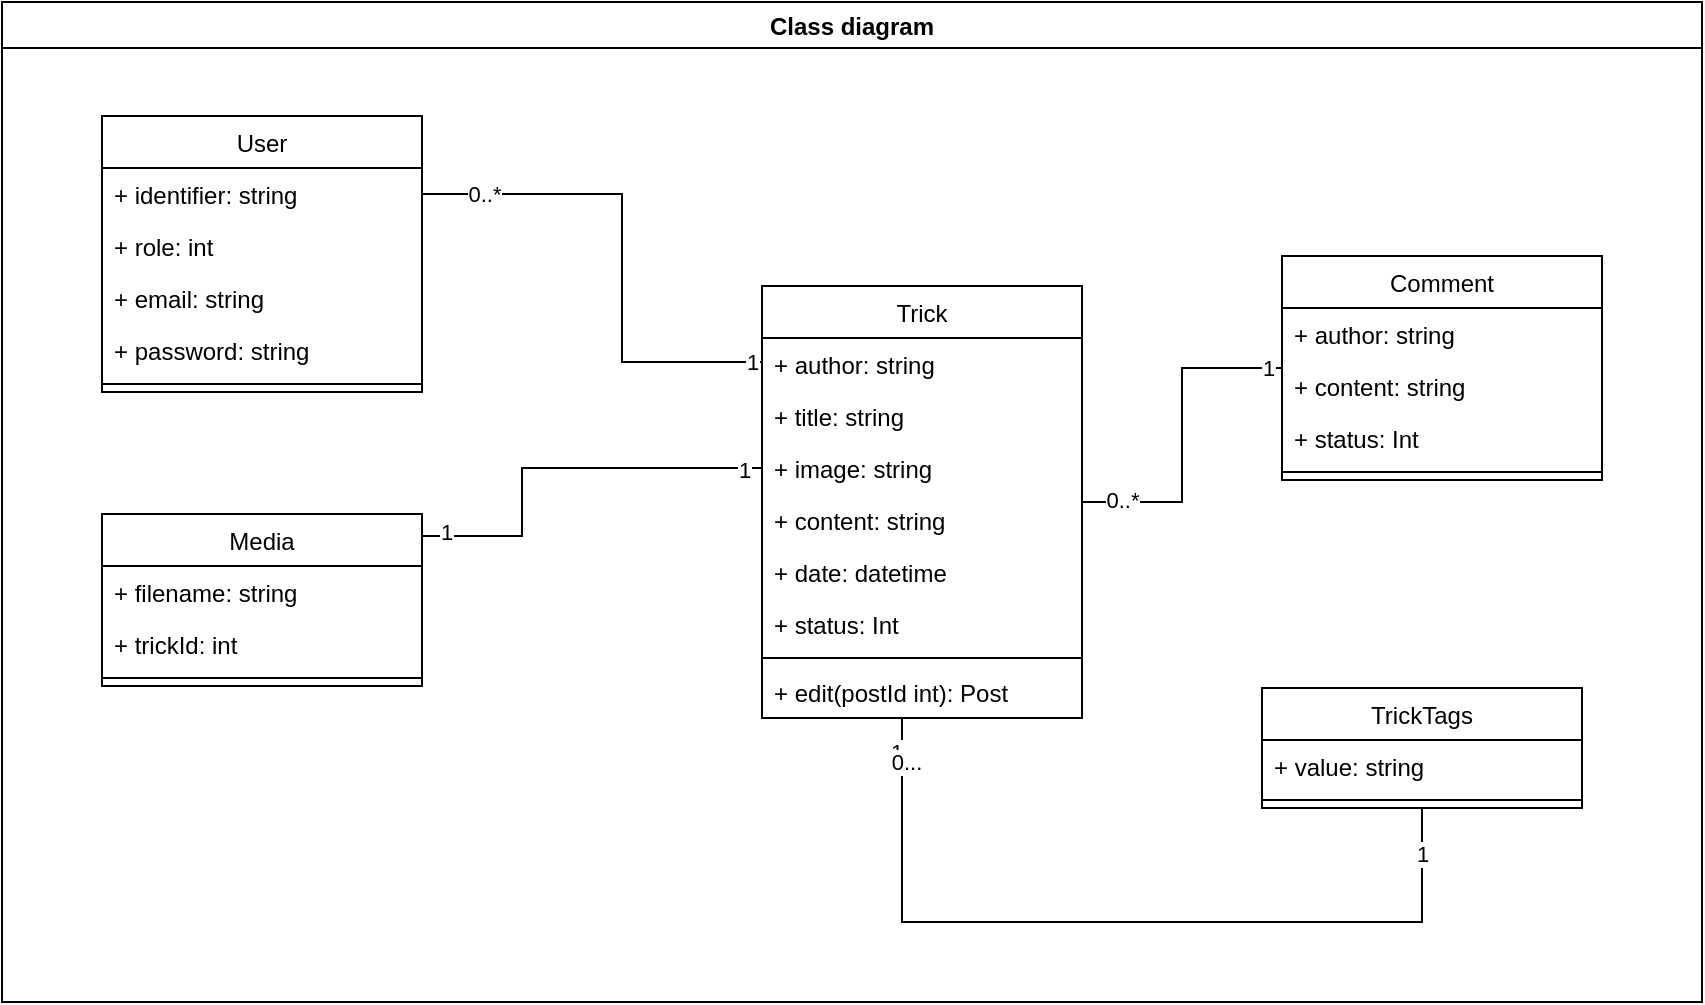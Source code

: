 <mxfile version="23.1.1" type="device">
  <diagram id="C5RBs43oDa-KdzZeNtuy" name="Page-1">
    <mxGraphModel dx="1746" dy="1689" grid="1" gridSize="10" guides="1" tooltips="1" connect="1" arrows="1" fold="1" page="1" pageScale="1" pageWidth="827" pageHeight="1169" math="0" shadow="0">
      <root>
        <mxCell id="WIyWlLk6GJQsqaUBKTNV-0" />
        <mxCell id="WIyWlLk6GJQsqaUBKTNV-1" parent="WIyWlLk6GJQsqaUBKTNV-0" />
        <mxCell id="5dLH2-bOq6MJYjy3w7BF-282" value="Class diagram" style="swimlane;startSize=23;" parent="WIyWlLk6GJQsqaUBKTNV-1" vertex="1">
          <mxGeometry x="-400" y="-960" width="850" height="500" as="geometry" />
        </mxCell>
        <mxCell id="5dLH2-bOq6MJYjy3w7BF-292" value="User" style="swimlane;fontStyle=0;align=center;verticalAlign=top;childLayout=stackLayout;horizontal=1;startSize=26;horizontalStack=0;resizeParent=1;resizeLast=0;collapsible=1;marginBottom=0;rounded=0;shadow=0;strokeWidth=1;" parent="5dLH2-bOq6MJYjy3w7BF-282" vertex="1">
          <mxGeometry x="50" y="57" width="160" height="138" as="geometry">
            <mxRectangle x="230" y="140" width="160" height="26" as="alternateBounds" />
          </mxGeometry>
        </mxCell>
        <mxCell id="5dLH2-bOq6MJYjy3w7BF-293" value="+ identifier: string" style="text;align=left;verticalAlign=top;spacingLeft=4;spacingRight=4;overflow=hidden;rotatable=0;points=[[0,0.5],[1,0.5]];portConstraint=eastwest;" parent="5dLH2-bOq6MJYjy3w7BF-292" vertex="1">
          <mxGeometry y="26" width="160" height="26" as="geometry" />
        </mxCell>
        <mxCell id="5dLH2-bOq6MJYjy3w7BF-294" value="+ role: int" style="text;align=left;verticalAlign=top;spacingLeft=4;spacingRight=4;overflow=hidden;rotatable=0;points=[[0,0.5],[1,0.5]];portConstraint=eastwest;rounded=0;shadow=0;html=0;" parent="5dLH2-bOq6MJYjy3w7BF-292" vertex="1">
          <mxGeometry y="52" width="160" height="26" as="geometry" />
        </mxCell>
        <mxCell id="SX-rihnzQ8es6wSrGuTu-25" value="+ email: string" style="text;align=left;verticalAlign=top;spacingLeft=4;spacingRight=4;overflow=hidden;rotatable=0;points=[[0,0.5],[1,0.5]];portConstraint=eastwest;rounded=0;shadow=0;html=0;" parent="5dLH2-bOq6MJYjy3w7BF-292" vertex="1">
          <mxGeometry y="78" width="160" height="26" as="geometry" />
        </mxCell>
        <mxCell id="ggaZgJPCZ2kaR8DIM5gM-43" value="+ password: string" style="text;align=left;verticalAlign=top;spacingLeft=4;spacingRight=4;overflow=hidden;rotatable=0;points=[[0,0.5],[1,0.5]];portConstraint=eastwest;rounded=0;shadow=0;html=0;" parent="5dLH2-bOq6MJYjy3w7BF-292" vertex="1">
          <mxGeometry y="104" width="160" height="26" as="geometry" />
        </mxCell>
        <mxCell id="5dLH2-bOq6MJYjy3w7BF-297" value="" style="line;html=1;strokeWidth=1;align=left;verticalAlign=middle;spacingTop=-1;spacingLeft=3;spacingRight=3;rotatable=0;labelPosition=right;points=[];portConstraint=eastwest;" parent="5dLH2-bOq6MJYjy3w7BF-292" vertex="1">
          <mxGeometry y="130" width="160" height="8" as="geometry" />
        </mxCell>
        <mxCell id="5dLH2-bOq6MJYjy3w7BF-324" value="Comment" style="swimlane;fontStyle=0;align=center;verticalAlign=top;childLayout=stackLayout;horizontal=1;startSize=26;horizontalStack=0;resizeParent=1;resizeLast=0;collapsible=1;marginBottom=0;rounded=0;shadow=0;strokeWidth=1;" parent="5dLH2-bOq6MJYjy3w7BF-282" vertex="1">
          <mxGeometry x="640" y="127" width="160" height="112" as="geometry">
            <mxRectangle x="550" y="140" width="160" height="26" as="alternateBounds" />
          </mxGeometry>
        </mxCell>
        <mxCell id="5dLH2-bOq6MJYjy3w7BF-326" value="+ author: string" style="text;align=left;verticalAlign=top;spacingLeft=4;spacingRight=4;overflow=hidden;rotatable=0;points=[[0,0.5],[1,0.5]];portConstraint=eastwest;rounded=0;shadow=0;html=0;" parent="5dLH2-bOq6MJYjy3w7BF-324" vertex="1">
          <mxGeometry y="26" width="160" height="26" as="geometry" />
        </mxCell>
        <mxCell id="5dLH2-bOq6MJYjy3w7BF-327" value="+ content: string" style="text;align=left;verticalAlign=top;spacingLeft=4;spacingRight=4;overflow=hidden;rotatable=0;points=[[0,0.5],[1,0.5]];portConstraint=eastwest;rounded=0;shadow=0;html=0;" parent="5dLH2-bOq6MJYjy3w7BF-324" vertex="1">
          <mxGeometry y="52" width="160" height="26" as="geometry" />
        </mxCell>
        <mxCell id="ggaZgJPCZ2kaR8DIM5gM-24" value="+ status: Int" style="text;align=left;verticalAlign=top;spacingLeft=4;spacingRight=4;overflow=hidden;rotatable=0;points=[[0,0.5],[1,0.5]];portConstraint=eastwest;rounded=0;shadow=0;html=0;" parent="5dLH2-bOq6MJYjy3w7BF-324" vertex="1">
          <mxGeometry y="78" width="160" height="26" as="geometry" />
        </mxCell>
        <mxCell id="5dLH2-bOq6MJYjy3w7BF-328" value="" style="line;html=1;strokeWidth=1;align=left;verticalAlign=middle;spacingTop=-1;spacingLeft=3;spacingRight=3;rotatable=0;labelPosition=right;points=[];portConstraint=eastwest;" parent="5dLH2-bOq6MJYjy3w7BF-324" vertex="1">
          <mxGeometry y="104" width="160" height="8" as="geometry" />
        </mxCell>
        <mxCell id="5f2Y2o3vqF1S9tGnKY9q-8" value="TrickTags" style="swimlane;fontStyle=0;align=center;verticalAlign=top;childLayout=stackLayout;horizontal=1;startSize=26;horizontalStack=0;resizeParent=1;resizeLast=0;collapsible=1;marginBottom=0;rounded=0;shadow=0;strokeWidth=1;" parent="5dLH2-bOq6MJYjy3w7BF-282" vertex="1">
          <mxGeometry x="630" y="343" width="160" height="60" as="geometry">
            <mxRectangle x="550" y="140" width="160" height="26" as="alternateBounds" />
          </mxGeometry>
        </mxCell>
        <mxCell id="5f2Y2o3vqF1S9tGnKY9q-10" value="+ value: string" style="text;align=left;verticalAlign=top;spacingLeft=4;spacingRight=4;overflow=hidden;rotatable=0;points=[[0,0.5],[1,0.5]];portConstraint=eastwest;rounded=0;shadow=0;html=0;" parent="5f2Y2o3vqF1S9tGnKY9q-8" vertex="1">
          <mxGeometry y="26" width="160" height="26" as="geometry" />
        </mxCell>
        <mxCell id="5f2Y2o3vqF1S9tGnKY9q-11" value="" style="line;html=1;strokeWidth=1;align=left;verticalAlign=middle;spacingTop=-1;spacingLeft=3;spacingRight=3;rotatable=0;labelPosition=right;points=[];portConstraint=eastwest;" parent="5f2Y2o3vqF1S9tGnKY9q-8" vertex="1">
          <mxGeometry y="52" width="160" height="8" as="geometry" />
        </mxCell>
        <mxCell id="5dLH2-bOq6MJYjy3w7BF-298" value="Media" style="swimlane;fontStyle=0;align=center;verticalAlign=top;childLayout=stackLayout;horizontal=1;startSize=26;horizontalStack=0;resizeParent=1;resizeLast=0;collapsible=1;marginBottom=0;rounded=0;shadow=0;strokeWidth=1;" parent="5dLH2-bOq6MJYjy3w7BF-282" vertex="1">
          <mxGeometry x="50" y="256" width="160" height="86" as="geometry">
            <mxRectangle x="130" y="380" width="160" height="26" as="alternateBounds" />
          </mxGeometry>
        </mxCell>
        <mxCell id="5dLH2-bOq6MJYjy3w7BF-300" value="+ filename: string" style="text;align=left;verticalAlign=top;spacingLeft=4;spacingRight=4;overflow=hidden;rotatable=0;points=[[0,0.5],[1,0.5]];portConstraint=eastwest;rounded=0;shadow=0;html=0;" parent="5dLH2-bOq6MJYjy3w7BF-298" vertex="1">
          <mxGeometry y="26" width="160" height="26" as="geometry" />
        </mxCell>
        <mxCell id="5dLH2-bOq6MJYjy3w7BF-302" value="+ trickId: int" style="text;align=left;verticalAlign=top;spacingLeft=4;spacingRight=4;overflow=hidden;rotatable=0;points=[[0,0.5],[1,0.5]];portConstraint=eastwest;rounded=0;shadow=0;html=0;" parent="5dLH2-bOq6MJYjy3w7BF-298" vertex="1">
          <mxGeometry y="52" width="160" height="26" as="geometry" />
        </mxCell>
        <mxCell id="5dLH2-bOq6MJYjy3w7BF-307" value="" style="line;html=1;strokeWidth=1;align=left;verticalAlign=middle;spacingTop=-1;spacingLeft=3;spacingRight=3;rotatable=0;labelPosition=right;points=[];portConstraint=eastwest;" parent="5dLH2-bOq6MJYjy3w7BF-298" vertex="1">
          <mxGeometry y="78" width="160" height="8" as="geometry" />
        </mxCell>
        <mxCell id="5dLH2-bOq6MJYjy3w7BF-318" value="Trick" style="swimlane;fontStyle=0;align=center;verticalAlign=top;childLayout=stackLayout;horizontal=1;startSize=26;horizontalStack=0;resizeParent=1;resizeLast=0;collapsible=1;marginBottom=0;rounded=0;shadow=0;strokeWidth=1;" parent="5dLH2-bOq6MJYjy3w7BF-282" vertex="1">
          <mxGeometry x="380" y="142" width="160" height="216" as="geometry">
            <mxRectangle x="550" y="140" width="160" height="26" as="alternateBounds" />
          </mxGeometry>
        </mxCell>
        <mxCell id="5dLH2-bOq6MJYjy3w7BF-320" value="+ author: string" style="text;align=left;verticalAlign=top;spacingLeft=4;spacingRight=4;overflow=hidden;rotatable=0;points=[[0,0.5],[1,0.5]];portConstraint=eastwest;rounded=0;shadow=0;html=0;" parent="5dLH2-bOq6MJYjy3w7BF-318" vertex="1">
          <mxGeometry y="26" width="160" height="26" as="geometry" />
        </mxCell>
        <mxCell id="5dLH2-bOq6MJYjy3w7BF-319" value="+ title: string" style="text;align=left;verticalAlign=top;spacingLeft=4;spacingRight=4;overflow=hidden;rotatable=0;points=[[0,0.5],[1,0.5]];portConstraint=eastwest;" parent="5dLH2-bOq6MJYjy3w7BF-318" vertex="1">
          <mxGeometry y="52" width="160" height="26" as="geometry" />
        </mxCell>
        <mxCell id="5dLH2-bOq6MJYjy3w7BF-321" value="+ image: string" style="text;align=left;verticalAlign=top;spacingLeft=4;spacingRight=4;overflow=hidden;rotatable=0;points=[[0,0.5],[1,0.5]];portConstraint=eastwest;rounded=0;shadow=0;html=0;" parent="5dLH2-bOq6MJYjy3w7BF-318" vertex="1">
          <mxGeometry y="78" width="160" height="26" as="geometry" />
        </mxCell>
        <mxCell id="5dLH2-bOq6MJYjy3w7BF-314" value="+ content: string" style="text;align=left;verticalAlign=top;spacingLeft=4;spacingRight=4;overflow=hidden;rotatable=0;points=[[0,0.5],[1,0.5]];portConstraint=eastwest;rounded=0;shadow=0;html=0;" parent="5dLH2-bOq6MJYjy3w7BF-318" vertex="1">
          <mxGeometry y="104" width="160" height="26" as="geometry" />
        </mxCell>
        <mxCell id="SX-rihnzQ8es6wSrGuTu-6" value="+ date: datetime" style="text;align=left;verticalAlign=top;spacingLeft=4;spacingRight=4;overflow=hidden;rotatable=0;points=[[0,0.5],[1,0.5]];portConstraint=eastwest;rounded=0;shadow=0;html=0;" parent="5dLH2-bOq6MJYjy3w7BF-318" vertex="1">
          <mxGeometry y="130" width="160" height="26" as="geometry" />
        </mxCell>
        <mxCell id="PB_JFf5tmtAwg8BnuPGS-0" value="+ status: Int" style="text;align=left;verticalAlign=top;spacingLeft=4;spacingRight=4;overflow=hidden;rotatable=0;points=[[0,0.5],[1,0.5]];portConstraint=eastwest;rounded=0;shadow=0;html=0;" parent="5dLH2-bOq6MJYjy3w7BF-318" vertex="1">
          <mxGeometry y="156" width="160" height="26" as="geometry" />
        </mxCell>
        <mxCell id="5dLH2-bOq6MJYjy3w7BF-323" value="" style="line;html=1;strokeWidth=1;align=left;verticalAlign=middle;spacingTop=-1;spacingLeft=3;spacingRight=3;rotatable=0;labelPosition=right;points=[];portConstraint=eastwest;" parent="5dLH2-bOq6MJYjy3w7BF-318" vertex="1">
          <mxGeometry y="182" width="160" height="8" as="geometry" />
        </mxCell>
        <mxCell id="ggaZgJPCZ2kaR8DIM5gM-42" value="+ edit(postId int): Post" style="text;align=left;verticalAlign=top;spacingLeft=4;spacingRight=4;overflow=hidden;rotatable=0;points=[[0,0.5],[1,0.5]];portConstraint=eastwest;" parent="5dLH2-bOq6MJYjy3w7BF-318" vertex="1">
          <mxGeometry y="190" width="160" height="26" as="geometry" />
        </mxCell>
        <mxCell id="ggaZgJPCZ2kaR8DIM5gM-15" value="" style="endArrow=none;html=1;rounded=0;edgeStyle=orthogonalEdgeStyle;entryX=1;entryY=0.5;entryDx=0;entryDy=0;" parent="5dLH2-bOq6MJYjy3w7BF-282" source="5dLH2-bOq6MJYjy3w7BF-324" target="5dLH2-bOq6MJYjy3w7BF-318" edge="1">
          <mxGeometry width="50" height="50" relative="1" as="geometry">
            <mxPoint x="580" y="452" as="sourcePoint" />
            <mxPoint x="420" y="217" as="targetPoint" />
            <Array as="points">
              <mxPoint x="590" y="183" />
              <mxPoint x="590" y="250" />
            </Array>
          </mxGeometry>
        </mxCell>
        <mxCell id="ggaZgJPCZ2kaR8DIM5gM-16" value="1" style="edgeLabel;html=1;align=center;verticalAlign=middle;resizable=0;points=[];" parent="ggaZgJPCZ2kaR8DIM5gM-15" vertex="1" connectable="0">
          <mxGeometry x="0.758" relative="1" as="geometry">
            <mxPoint as="offset" />
          </mxGeometry>
        </mxCell>
        <mxCell id="ggaZgJPCZ2kaR8DIM5gM-17" value="1" style="edgeLabel;html=1;align=center;verticalAlign=middle;resizable=0;points=[];" parent="ggaZgJPCZ2kaR8DIM5gM-15" vertex="1" connectable="0">
          <mxGeometry x="-0.67" relative="1" as="geometry">
            <mxPoint x="20" as="offset" />
          </mxGeometry>
        </mxCell>
        <mxCell id="ggaZgJPCZ2kaR8DIM5gM-35" value="0..*" style="edgeLabel;html=1;align=center;verticalAlign=middle;resizable=0;points=[];" parent="ggaZgJPCZ2kaR8DIM5gM-15" vertex="1" connectable="0">
          <mxGeometry x="0.766" y="-1" relative="1" as="geometry">
            <mxPoint as="offset" />
          </mxGeometry>
        </mxCell>
        <mxCell id="ggaZgJPCZ2kaR8DIM5gM-21" value="" style="endArrow=none;html=1;rounded=0;edgeStyle=orthogonalEdgeStyle;entryX=0;entryY=0.5;entryDx=0;entryDy=0;" parent="5dLH2-bOq6MJYjy3w7BF-282" source="5dLH2-bOq6MJYjy3w7BF-298" target="5dLH2-bOq6MJYjy3w7BF-321" edge="1">
          <mxGeometry width="50" height="50" relative="1" as="geometry">
            <mxPoint x="580" y="347" as="sourcePoint" />
            <mxPoint x="630" y="297" as="targetPoint" />
            <Array as="points">
              <mxPoint x="260" y="267" />
              <mxPoint x="260" y="233" />
            </Array>
          </mxGeometry>
        </mxCell>
        <mxCell id="ggaZgJPCZ2kaR8DIM5gM-22" value="1" style="edgeLabel;html=1;align=center;verticalAlign=middle;resizable=0;points=[];" parent="ggaZgJPCZ2kaR8DIM5gM-21" vertex="1" connectable="0">
          <mxGeometry x="-0.884" y="2" relative="1" as="geometry">
            <mxPoint as="offset" />
          </mxGeometry>
        </mxCell>
        <mxCell id="ggaZgJPCZ2kaR8DIM5gM-23" value="1" style="edgeLabel;html=1;align=center;verticalAlign=middle;resizable=0;points=[];" parent="ggaZgJPCZ2kaR8DIM5gM-21" vertex="1" connectable="0">
          <mxGeometry x="0.911" y="-1" relative="1" as="geometry">
            <mxPoint as="offset" />
          </mxGeometry>
        </mxCell>
        <mxCell id="ggaZgJPCZ2kaR8DIM5gM-32" value="" style="endArrow=none;html=1;rounded=0;edgeStyle=orthogonalEdgeStyle;exitX=0;exitY=0.5;exitDx=0;exitDy=0;entryX=1;entryY=0.5;entryDx=0;entryDy=0;" parent="5dLH2-bOq6MJYjy3w7BF-282" source="5dLH2-bOq6MJYjy3w7BF-320" edge="1">
          <mxGeometry width="50" height="50" relative="1" as="geometry">
            <mxPoint x="545" y="87" as="sourcePoint" />
            <mxPoint x="210" y="96" as="targetPoint" />
            <Array as="points">
              <mxPoint x="380" y="180" />
              <mxPoint x="310" y="180" />
              <mxPoint x="310" y="96" />
            </Array>
          </mxGeometry>
        </mxCell>
        <mxCell id="ggaZgJPCZ2kaR8DIM5gM-33" value="0..*" style="edgeLabel;html=1;align=center;verticalAlign=middle;resizable=0;points=[];" parent="ggaZgJPCZ2kaR8DIM5gM-32" vertex="1" connectable="0">
          <mxGeometry x="0.758" relative="1" as="geometry">
            <mxPoint as="offset" />
          </mxGeometry>
        </mxCell>
        <mxCell id="ggaZgJPCZ2kaR8DIM5gM-34" value="1" style="edgeLabel;html=1;align=center;verticalAlign=middle;resizable=0;points=[];" parent="ggaZgJPCZ2kaR8DIM5gM-32" vertex="1" connectable="0">
          <mxGeometry x="-0.67" relative="1" as="geometry">
            <mxPoint x="36" as="offset" />
          </mxGeometry>
        </mxCell>
        <mxCell id="ggaZgJPCZ2kaR8DIM5gM-7" value="" style="endArrow=none;html=1;rounded=0;edgeStyle=orthogonalEdgeStyle;" parent="5dLH2-bOq6MJYjy3w7BF-282" source="5f2Y2o3vqF1S9tGnKY9q-8" target="5dLH2-bOq6MJYjy3w7BF-318" edge="1">
          <mxGeometry width="50" height="50" relative="1" as="geometry">
            <mxPoint x="420" y="482" as="sourcePoint" />
            <mxPoint x="580" y="337" as="targetPoint" />
            <Array as="points">
              <mxPoint x="710" y="460" />
              <mxPoint x="450" y="460" />
            </Array>
          </mxGeometry>
        </mxCell>
        <mxCell id="ggaZgJPCZ2kaR8DIM5gM-8" value="1" style="edgeLabel;html=1;align=center;verticalAlign=middle;resizable=0;points=[];" parent="ggaZgJPCZ2kaR8DIM5gM-7" vertex="1" connectable="0">
          <mxGeometry x="0.918" y="3" relative="1" as="geometry">
            <mxPoint as="offset" />
          </mxGeometry>
        </mxCell>
        <mxCell id="ggaZgJPCZ2kaR8DIM5gM-9" value="1" style="edgeLabel;html=1;align=center;verticalAlign=middle;resizable=0;points=[];" parent="ggaZgJPCZ2kaR8DIM5gM-7" vertex="1" connectable="0">
          <mxGeometry x="-0.89" relative="1" as="geometry">
            <mxPoint as="offset" />
          </mxGeometry>
        </mxCell>
        <mxCell id="w3yUpaYYEtyDBlFkjwWu-0" value="0..." style="edgeLabel;html=1;align=center;verticalAlign=middle;resizable=0;points=[];" vertex="1" connectable="0" parent="ggaZgJPCZ2kaR8DIM5gM-7">
          <mxGeometry x="0.898" y="-2" relative="1" as="geometry">
            <mxPoint as="offset" />
          </mxGeometry>
        </mxCell>
      </root>
    </mxGraphModel>
  </diagram>
</mxfile>
